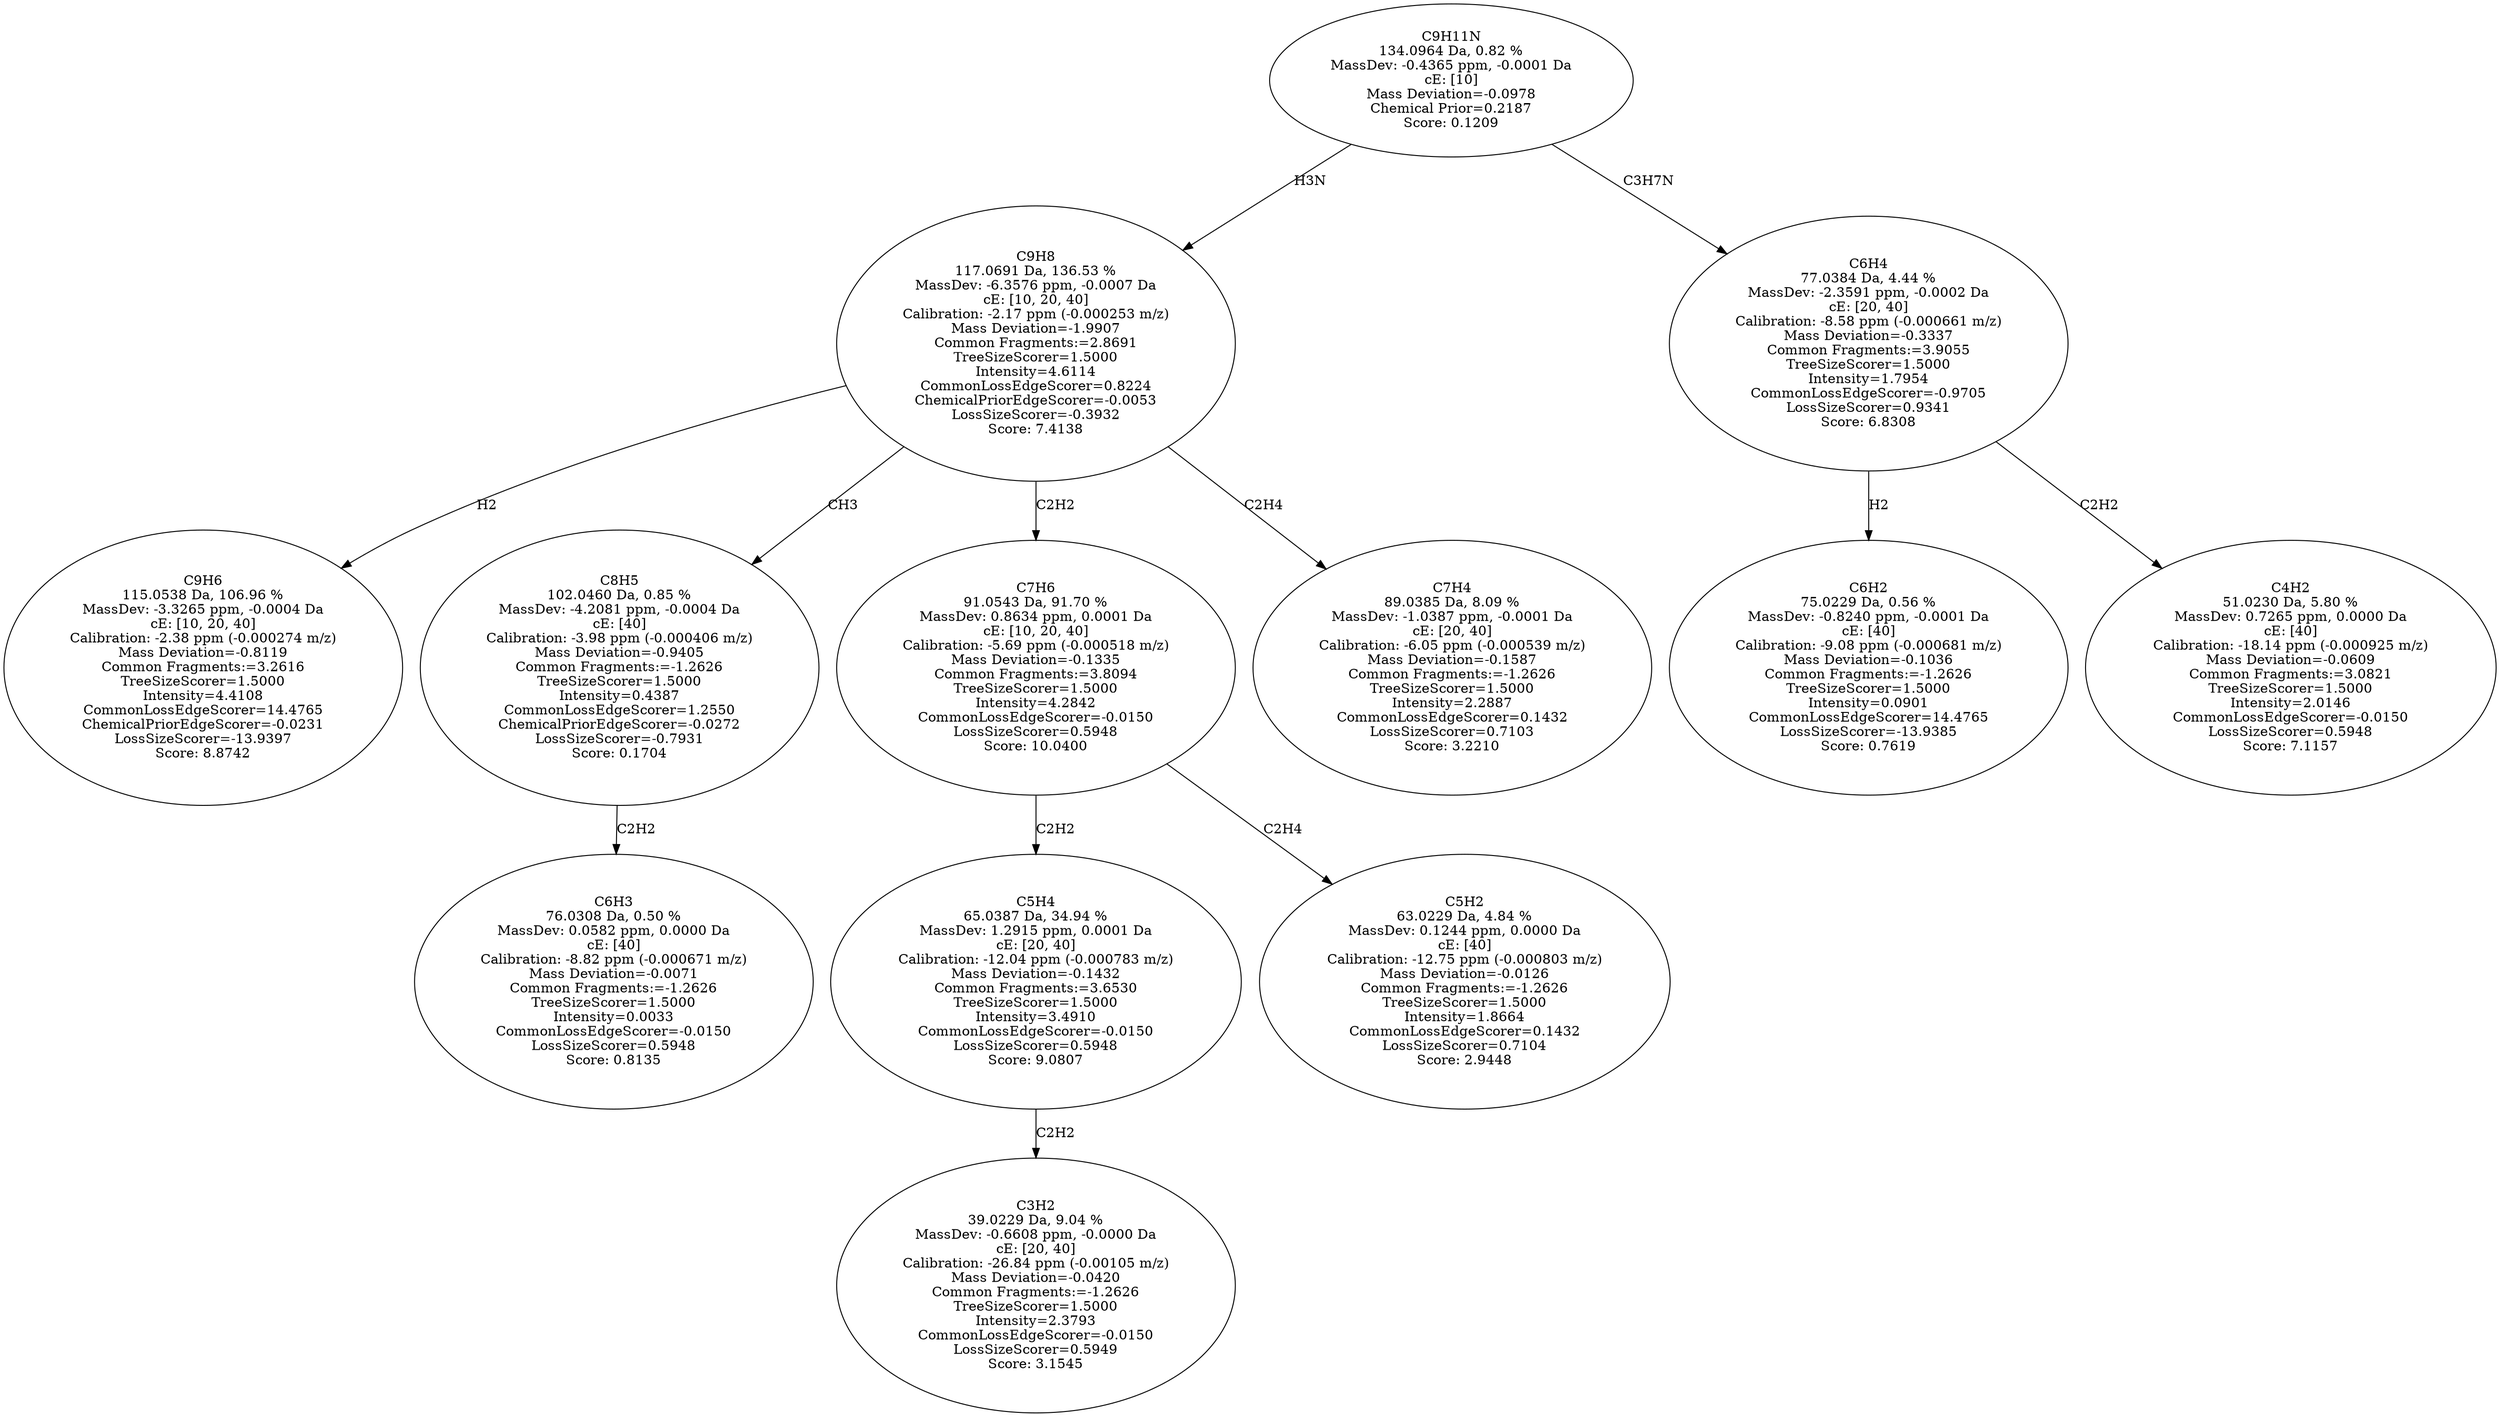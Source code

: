 strict digraph {
v1 [label="C9H6\n115.0538 Da, 106.96 %\nMassDev: -3.3265 ppm, -0.0004 Da\ncE: [10, 20, 40]\nCalibration: -2.38 ppm (-0.000274 m/z)\nMass Deviation=-0.8119\nCommon Fragments:=3.2616\nTreeSizeScorer=1.5000\nIntensity=4.4108\nCommonLossEdgeScorer=14.4765\nChemicalPriorEdgeScorer=-0.0231\nLossSizeScorer=-13.9397\nScore: 8.8742"];
v2 [label="C6H3\n76.0308 Da, 0.50 %\nMassDev: 0.0582 ppm, 0.0000 Da\ncE: [40]\nCalibration: -8.82 ppm (-0.000671 m/z)\nMass Deviation=-0.0071\nCommon Fragments:=-1.2626\nTreeSizeScorer=1.5000\nIntensity=0.0033\nCommonLossEdgeScorer=-0.0150\nLossSizeScorer=0.5948\nScore: 0.8135"];
v3 [label="C8H5\n102.0460 Da, 0.85 %\nMassDev: -4.2081 ppm, -0.0004 Da\ncE: [40]\nCalibration: -3.98 ppm (-0.000406 m/z)\nMass Deviation=-0.9405\nCommon Fragments:=-1.2626\nTreeSizeScorer=1.5000\nIntensity=0.4387\nCommonLossEdgeScorer=1.2550\nChemicalPriorEdgeScorer=-0.0272\nLossSizeScorer=-0.7931\nScore: 0.1704"];
v4 [label="C3H2\n39.0229 Da, 9.04 %\nMassDev: -0.6608 ppm, -0.0000 Da\ncE: [20, 40]\nCalibration: -26.84 ppm (-0.00105 m/z)\nMass Deviation=-0.0420\nCommon Fragments:=-1.2626\nTreeSizeScorer=1.5000\nIntensity=2.3793\nCommonLossEdgeScorer=-0.0150\nLossSizeScorer=0.5949\nScore: 3.1545"];
v5 [label="C5H4\n65.0387 Da, 34.94 %\nMassDev: 1.2915 ppm, 0.0001 Da\ncE: [20, 40]\nCalibration: -12.04 ppm (-0.000783 m/z)\nMass Deviation=-0.1432\nCommon Fragments:=3.6530\nTreeSizeScorer=1.5000\nIntensity=3.4910\nCommonLossEdgeScorer=-0.0150\nLossSizeScorer=0.5948\nScore: 9.0807"];
v6 [label="C5H2\n63.0229 Da, 4.84 %\nMassDev: 0.1244 ppm, 0.0000 Da\ncE: [40]\nCalibration: -12.75 ppm (-0.000803 m/z)\nMass Deviation=-0.0126\nCommon Fragments:=-1.2626\nTreeSizeScorer=1.5000\nIntensity=1.8664\nCommonLossEdgeScorer=0.1432\nLossSizeScorer=0.7104\nScore: 2.9448"];
v7 [label="C7H6\n91.0543 Da, 91.70 %\nMassDev: 0.8634 ppm, 0.0001 Da\ncE: [10, 20, 40]\nCalibration: -5.69 ppm (-0.000518 m/z)\nMass Deviation=-0.1335\nCommon Fragments:=3.8094\nTreeSizeScorer=1.5000\nIntensity=4.2842\nCommonLossEdgeScorer=-0.0150\nLossSizeScorer=0.5948\nScore: 10.0400"];
v8 [label="C7H4\n89.0385 Da, 8.09 %\nMassDev: -1.0387 ppm, -0.0001 Da\ncE: [20, 40]\nCalibration: -6.05 ppm (-0.000539 m/z)\nMass Deviation=-0.1587\nCommon Fragments:=-1.2626\nTreeSizeScorer=1.5000\nIntensity=2.2887\nCommonLossEdgeScorer=0.1432\nLossSizeScorer=0.7103\nScore: 3.2210"];
v9 [label="C9H8\n117.0691 Da, 136.53 %\nMassDev: -6.3576 ppm, -0.0007 Da\ncE: [10, 20, 40]\nCalibration: -2.17 ppm (-0.000253 m/z)\nMass Deviation=-1.9907\nCommon Fragments:=2.8691\nTreeSizeScorer=1.5000\nIntensity=4.6114\nCommonLossEdgeScorer=0.8224\nChemicalPriorEdgeScorer=-0.0053\nLossSizeScorer=-0.3932\nScore: 7.4138"];
v10 [label="C6H2\n75.0229 Da, 0.56 %\nMassDev: -0.8240 ppm, -0.0001 Da\ncE: [40]\nCalibration: -9.08 ppm (-0.000681 m/z)\nMass Deviation=-0.1036\nCommon Fragments:=-1.2626\nTreeSizeScorer=1.5000\nIntensity=0.0901\nCommonLossEdgeScorer=14.4765\nLossSizeScorer=-13.9385\nScore: 0.7619"];
v11 [label="C4H2\n51.0230 Da, 5.80 %\nMassDev: 0.7265 ppm, 0.0000 Da\ncE: [40]\nCalibration: -18.14 ppm (-0.000925 m/z)\nMass Deviation=-0.0609\nCommon Fragments:=3.0821\nTreeSizeScorer=1.5000\nIntensity=2.0146\nCommonLossEdgeScorer=-0.0150\nLossSizeScorer=0.5948\nScore: 7.1157"];
v12 [label="C6H4\n77.0384 Da, 4.44 %\nMassDev: -2.3591 ppm, -0.0002 Da\ncE: [20, 40]\nCalibration: -8.58 ppm (-0.000661 m/z)\nMass Deviation=-0.3337\nCommon Fragments:=3.9055\nTreeSizeScorer=1.5000\nIntensity=1.7954\nCommonLossEdgeScorer=-0.9705\nLossSizeScorer=0.9341\nScore: 6.8308"];
v13 [label="C9H11N\n134.0964 Da, 0.82 %\nMassDev: -0.4365 ppm, -0.0001 Da\ncE: [10]\nMass Deviation=-0.0978\nChemical Prior=0.2187\nScore: 0.1209"];
v9 -> v1 [label="H2"];
v3 -> v2 [label="C2H2"];
v9 -> v3 [label="CH3"];
v5 -> v4 [label="C2H2"];
v7 -> v5 [label="C2H2"];
v7 -> v6 [label="C2H4"];
v9 -> v7 [label="C2H2"];
v9 -> v8 [label="C2H4"];
v13 -> v9 [label="H3N"];
v12 -> v10 [label="H2"];
v12 -> v11 [label="C2H2"];
v13 -> v12 [label="C3H7N"];
}